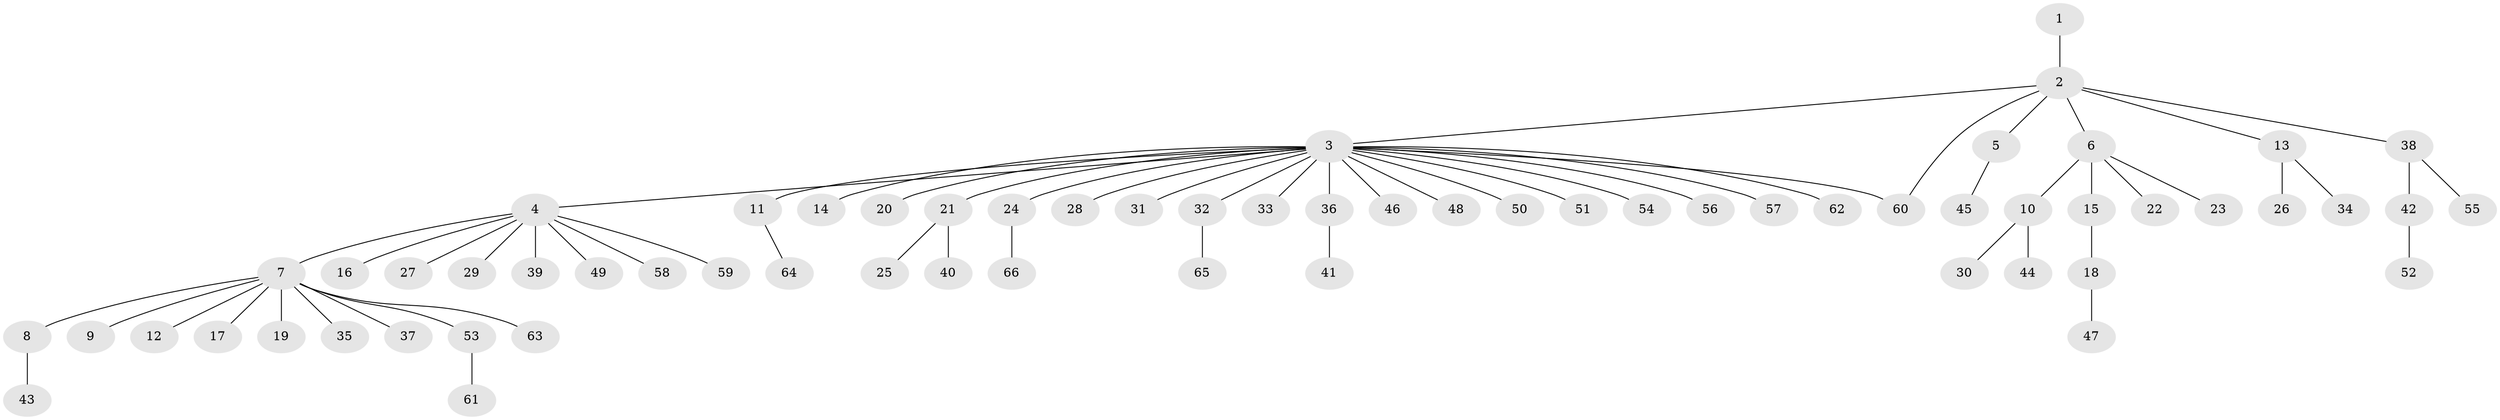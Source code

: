 // coarse degree distribution, {2: 0.030303030303030304, 1: 0.8484848484848485, 6: 0.030303030303030304, 4: 0.030303030303030304, 7: 0.030303030303030304, 17: 0.030303030303030304}
// Generated by graph-tools (version 1.1) at 2025/36/03/04/25 23:36:50]
// undirected, 66 vertices, 66 edges
graph export_dot {
  node [color=gray90,style=filled];
  1;
  2;
  3;
  4;
  5;
  6;
  7;
  8;
  9;
  10;
  11;
  12;
  13;
  14;
  15;
  16;
  17;
  18;
  19;
  20;
  21;
  22;
  23;
  24;
  25;
  26;
  27;
  28;
  29;
  30;
  31;
  32;
  33;
  34;
  35;
  36;
  37;
  38;
  39;
  40;
  41;
  42;
  43;
  44;
  45;
  46;
  47;
  48;
  49;
  50;
  51;
  52;
  53;
  54;
  55;
  56;
  57;
  58;
  59;
  60;
  61;
  62;
  63;
  64;
  65;
  66;
  1 -- 2;
  2 -- 3;
  2 -- 5;
  2 -- 6;
  2 -- 13;
  2 -- 38;
  2 -- 60;
  3 -- 4;
  3 -- 11;
  3 -- 14;
  3 -- 20;
  3 -- 21;
  3 -- 24;
  3 -- 28;
  3 -- 31;
  3 -- 32;
  3 -- 33;
  3 -- 36;
  3 -- 46;
  3 -- 48;
  3 -- 50;
  3 -- 51;
  3 -- 54;
  3 -- 56;
  3 -- 57;
  3 -- 60;
  3 -- 62;
  4 -- 7;
  4 -- 16;
  4 -- 27;
  4 -- 29;
  4 -- 39;
  4 -- 49;
  4 -- 58;
  4 -- 59;
  5 -- 45;
  6 -- 10;
  6 -- 15;
  6 -- 22;
  6 -- 23;
  7 -- 8;
  7 -- 9;
  7 -- 12;
  7 -- 17;
  7 -- 19;
  7 -- 35;
  7 -- 37;
  7 -- 53;
  7 -- 63;
  8 -- 43;
  10 -- 30;
  10 -- 44;
  11 -- 64;
  13 -- 26;
  13 -- 34;
  15 -- 18;
  18 -- 47;
  21 -- 25;
  21 -- 40;
  24 -- 66;
  32 -- 65;
  36 -- 41;
  38 -- 42;
  38 -- 55;
  42 -- 52;
  53 -- 61;
}
